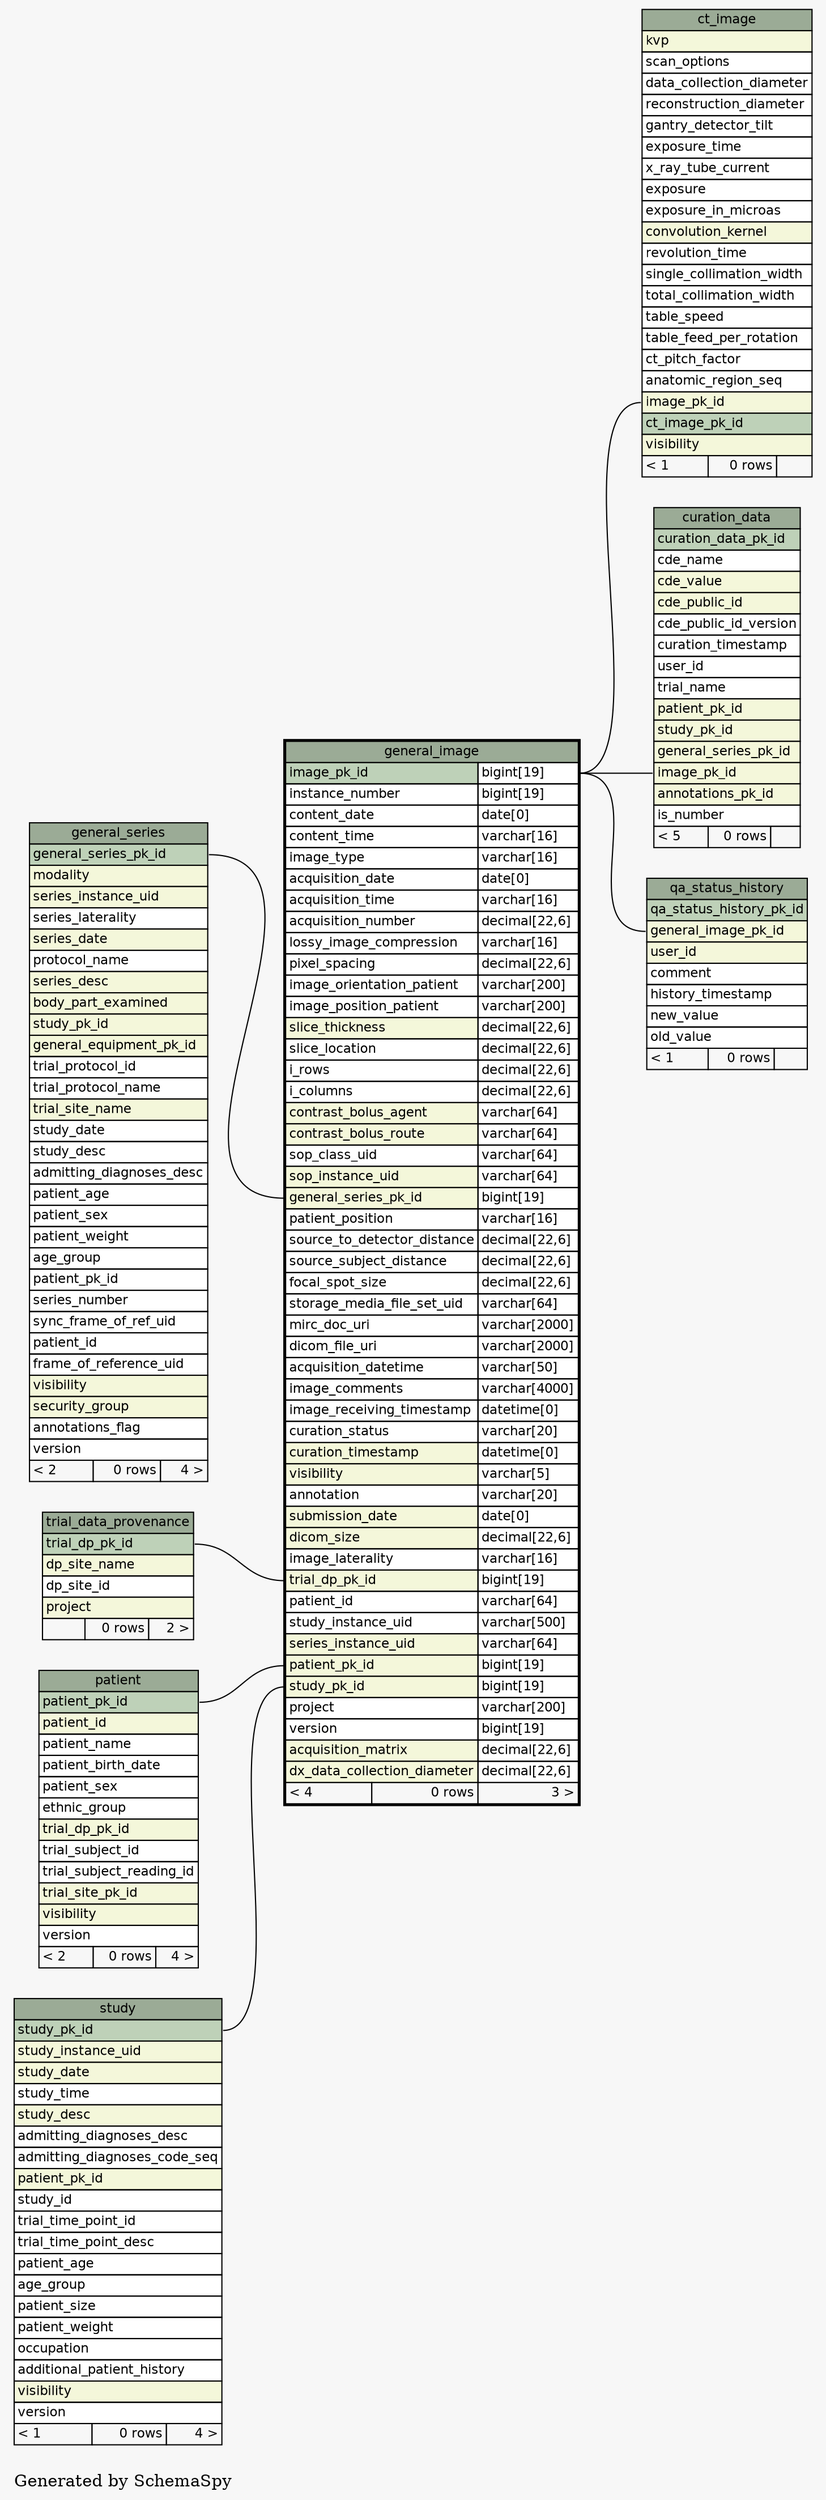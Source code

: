 // dot 2.16.1 on Linux 2.6.25.6-27.fc8
digraph "oneDegreeRelationshipsGraph" {
  graph [
    rankdir="RL"
    bgcolor="#f7f7f7"
    label="\nGenerated by SchemaSpy"
    labeljust="l"
  ];
  node [
    fontname="Helvetica"
    fontsize="11"
    shape="plaintext"
  ];
  edge [
    arrowsize="0.8"
  ];
  "ct_image":"image_pk_id":w -> "general_image":"image_pk_id.type":e [arrowtail=crowtee arrowhead=none];
  "curation_data":"image_pk_id":w -> "general_image":"image_pk_id.type":e [arrowtail=crowodot arrowhead=none];
  "general_image":"general_series_pk_id":w -> "general_series":"general_series_pk_id":e [arrowtail=crowodot arrowhead=none];
  "general_image":"patient_pk_id":w -> "patient":"patient_pk_id":e [arrowtail=crowodot arrowhead=none];
  "general_image":"study_pk_id":w -> "study":"study_pk_id":e [arrowtail=crowodot arrowhead=none];
  "general_image":"trial_dp_pk_id":w -> "trial_data_provenance":"trial_dp_pk_id":e [arrowtail=crowodot arrowhead=none];
  "qa_status_history":"general_image_pk_id":w -> "general_image":"image_pk_id.type":e [arrowtail=crowodot arrowhead=none];
  "ct_image" [
    label=<
    <TABLE BORDER="0" CELLBORDER="1" CELLSPACING="0" BGCOLOR="#ffffff">
      <TR><TD PORT="ct_image.heading" COLSPAN="3" BGCOLOR="#9bab96" ALIGN="CENTER">ct_image</TD></TR>
      <TR><TD PORT="kvp" COLSPAN="3" BGCOLOR="#f4f7da" ALIGN="LEFT">kvp</TD></TR>
      <TR><TD PORT="scan_options" COLSPAN="3" ALIGN="LEFT">scan_options</TD></TR>
      <TR><TD PORT="data_collection_diameter" COLSPAN="3" ALIGN="LEFT">data_collection_diameter</TD></TR>
      <TR><TD PORT="reconstruction_diameter" COLSPAN="3" ALIGN="LEFT">reconstruction_diameter</TD></TR>
      <TR><TD PORT="gantry_detector_tilt" COLSPAN="3" ALIGN="LEFT">gantry_detector_tilt</TD></TR>
      <TR><TD PORT="exposure_time" COLSPAN="3" ALIGN="LEFT">exposure_time</TD></TR>
      <TR><TD PORT="x_ray_tube_current" COLSPAN="3" ALIGN="LEFT">x_ray_tube_current</TD></TR>
      <TR><TD PORT="exposure" COLSPAN="3" ALIGN="LEFT">exposure</TD></TR>
      <TR><TD PORT="exposure_in_microas" COLSPAN="3" ALIGN="LEFT">exposure_in_microas</TD></TR>
      <TR><TD PORT="convolution_kernel" COLSPAN="3" BGCOLOR="#f4f7da" ALIGN="LEFT">convolution_kernel</TD></TR>
      <TR><TD PORT="revolution_time" COLSPAN="3" ALIGN="LEFT">revolution_time</TD></TR>
      <TR><TD PORT="single_collimation_width" COLSPAN="3" ALIGN="LEFT">single_collimation_width</TD></TR>
      <TR><TD PORT="total_collimation_width" COLSPAN="3" ALIGN="LEFT">total_collimation_width</TD></TR>
      <TR><TD PORT="table_speed" COLSPAN="3" ALIGN="LEFT">table_speed</TD></TR>
      <TR><TD PORT="table_feed_per_rotation" COLSPAN="3" ALIGN="LEFT">table_feed_per_rotation</TD></TR>
      <TR><TD PORT="ct_pitch_factor" COLSPAN="3" ALIGN="LEFT">ct_pitch_factor</TD></TR>
      <TR><TD PORT="anatomic_region_seq" COLSPAN="3" ALIGN="LEFT">anatomic_region_seq</TD></TR>
      <TR><TD PORT="image_pk_id" COLSPAN="3" BGCOLOR="#f4f7da" ALIGN="LEFT">image_pk_id</TD></TR>
      <TR><TD PORT="ct_image_pk_id" COLSPAN="3" BGCOLOR="#bed1b8" ALIGN="LEFT">ct_image_pk_id</TD></TR>
      <TR><TD PORT="visibility" COLSPAN="3" BGCOLOR="#f4f7da" ALIGN="LEFT">visibility</TD></TR>
      <TR><TD ALIGN="LEFT" BGCOLOR="#f7f7f7">&lt; 1</TD><TD ALIGN="RIGHT" BGCOLOR="#f7f7f7">0 rows</TD><TD ALIGN="RIGHT" BGCOLOR="#f7f7f7">  </TD></TR>
    </TABLE>>
    URL="ct_image.html#graph"
    tooltip="ct_image"
  ];
  "curation_data" [
    label=<
    <TABLE BORDER="0" CELLBORDER="1" CELLSPACING="0" BGCOLOR="#ffffff">
      <TR><TD PORT="curation_data.heading" COLSPAN="3" BGCOLOR="#9bab96" ALIGN="CENTER">curation_data</TD></TR>
      <TR><TD PORT="curation_data_pk_id" COLSPAN="3" BGCOLOR="#bed1b8" ALIGN="LEFT">curation_data_pk_id</TD></TR>
      <TR><TD PORT="cde_name" COLSPAN="3" ALIGN="LEFT">cde_name</TD></TR>
      <TR><TD PORT="cde_value" COLSPAN="3" BGCOLOR="#f4f7da" ALIGN="LEFT">cde_value</TD></TR>
      <TR><TD PORT="cde_public_id" COLSPAN="3" BGCOLOR="#f4f7da" ALIGN="LEFT">cde_public_id</TD></TR>
      <TR><TD PORT="cde_public_id_version" COLSPAN="3" ALIGN="LEFT">cde_public_id_version</TD></TR>
      <TR><TD PORT="curation_timestamp" COLSPAN="3" ALIGN="LEFT">curation_timestamp</TD></TR>
      <TR><TD PORT="user_id" COLSPAN="3" ALIGN="LEFT">user_id</TD></TR>
      <TR><TD PORT="trial_name" COLSPAN="3" ALIGN="LEFT">trial_name</TD></TR>
      <TR><TD PORT="patient_pk_id" COLSPAN="3" BGCOLOR="#f4f7da" ALIGN="LEFT">patient_pk_id</TD></TR>
      <TR><TD PORT="study_pk_id" COLSPAN="3" BGCOLOR="#f4f7da" ALIGN="LEFT">study_pk_id</TD></TR>
      <TR><TD PORT="general_series_pk_id" COLSPAN="3" BGCOLOR="#f4f7da" ALIGN="LEFT">general_series_pk_id</TD></TR>
      <TR><TD PORT="image_pk_id" COLSPAN="3" BGCOLOR="#f4f7da" ALIGN="LEFT">image_pk_id</TD></TR>
      <TR><TD PORT="annotations_pk_id" COLSPAN="3" BGCOLOR="#f4f7da" ALIGN="LEFT">annotations_pk_id</TD></TR>
      <TR><TD PORT="is_number" COLSPAN="3" ALIGN="LEFT">is_number</TD></TR>
      <TR><TD ALIGN="LEFT" BGCOLOR="#f7f7f7">&lt; 5</TD><TD ALIGN="RIGHT" BGCOLOR="#f7f7f7">0 rows</TD><TD ALIGN="RIGHT" BGCOLOR="#f7f7f7">  </TD></TR>
    </TABLE>>
    URL="curation_data.html#graph"
    tooltip="curation_data"
  ];
  "general_image" [
    label=<
    <TABLE BORDER="2" CELLBORDER="1" CELLSPACING="0" BGCOLOR="#ffffff">
      <TR><TD PORT="general_image.heading" COLSPAN="3" BGCOLOR="#9bab96" ALIGN="CENTER">general_image</TD></TR>
      <TR><TD PORT="image_pk_id" COLSPAN="2" BGCOLOR="#bed1b8" ALIGN="LEFT">image_pk_id</TD><TD PORT="image_pk_id.type" ALIGN="LEFT">bigint[19]</TD></TR>
      <TR><TD PORT="instance_number" COLSPAN="2" ALIGN="LEFT">instance_number</TD><TD PORT="instance_number.type" ALIGN="LEFT">bigint[19]</TD></TR>
      <TR><TD PORT="content_date" COLSPAN="2" ALIGN="LEFT">content_date</TD><TD PORT="content_date.type" ALIGN="LEFT">date[0]</TD></TR>
      <TR><TD PORT="content_time" COLSPAN="2" ALIGN="LEFT">content_time</TD><TD PORT="content_time.type" ALIGN="LEFT">varchar[16]</TD></TR>
      <TR><TD PORT="image_type" COLSPAN="2" ALIGN="LEFT">image_type</TD><TD PORT="image_type.type" ALIGN="LEFT">varchar[16]</TD></TR>
      <TR><TD PORT="acquisition_date" COLSPAN="2" ALIGN="LEFT">acquisition_date</TD><TD PORT="acquisition_date.type" ALIGN="LEFT">date[0]</TD></TR>
      <TR><TD PORT="acquisition_time" COLSPAN="2" ALIGN="LEFT">acquisition_time</TD><TD PORT="acquisition_time.type" ALIGN="LEFT">varchar[16]</TD></TR>
      <TR><TD PORT="acquisition_number" COLSPAN="2" ALIGN="LEFT">acquisition_number</TD><TD PORT="acquisition_number.type" ALIGN="LEFT">decimal[22,6]</TD></TR>
      <TR><TD PORT="lossy_image_compression" COLSPAN="2" ALIGN="LEFT">lossy_image_compression</TD><TD PORT="lossy_image_compression.type" ALIGN="LEFT">varchar[16]</TD></TR>
      <TR><TD PORT="pixel_spacing" COLSPAN="2" ALIGN="LEFT">pixel_spacing</TD><TD PORT="pixel_spacing.type" ALIGN="LEFT">decimal[22,6]</TD></TR>
      <TR><TD PORT="image_orientation_patient" COLSPAN="2" ALIGN="LEFT">image_orientation_patient</TD><TD PORT="image_orientation_patient.type" ALIGN="LEFT">varchar[200]</TD></TR>
      <TR><TD PORT="image_position_patient" COLSPAN="2" ALIGN="LEFT">image_position_patient</TD><TD PORT="image_position_patient.type" ALIGN="LEFT">varchar[200]</TD></TR>
      <TR><TD PORT="slice_thickness" COLSPAN="2" BGCOLOR="#f4f7da" ALIGN="LEFT">slice_thickness</TD><TD PORT="slice_thickness.type" ALIGN="LEFT">decimal[22,6]</TD></TR>
      <TR><TD PORT="slice_location" COLSPAN="2" ALIGN="LEFT">slice_location</TD><TD PORT="slice_location.type" ALIGN="LEFT">decimal[22,6]</TD></TR>
      <TR><TD PORT="i_rows" COLSPAN="2" ALIGN="LEFT">i_rows</TD><TD PORT="i_rows.type" ALIGN="LEFT">decimal[22,6]</TD></TR>
      <TR><TD PORT="i_columns" COLSPAN="2" ALIGN="LEFT">i_columns</TD><TD PORT="i_columns.type" ALIGN="LEFT">decimal[22,6]</TD></TR>
      <TR><TD PORT="contrast_bolus_agent" COLSPAN="2" BGCOLOR="#f4f7da" ALIGN="LEFT">contrast_bolus_agent</TD><TD PORT="contrast_bolus_agent.type" ALIGN="LEFT">varchar[64]</TD></TR>
      <TR><TD PORT="contrast_bolus_route" COLSPAN="2" BGCOLOR="#f4f7da" ALIGN="LEFT">contrast_bolus_route</TD><TD PORT="contrast_bolus_route.type" ALIGN="LEFT">varchar[64]</TD></TR>
      <TR><TD PORT="sop_class_uid" COLSPAN="2" ALIGN="LEFT">sop_class_uid</TD><TD PORT="sop_class_uid.type" ALIGN="LEFT">varchar[64]</TD></TR>
      <TR><TD PORT="sop_instance_uid" COLSPAN="2" BGCOLOR="#f4f7da" ALIGN="LEFT">sop_instance_uid</TD><TD PORT="sop_instance_uid.type" ALIGN="LEFT">varchar[64]</TD></TR>
      <TR><TD PORT="general_series_pk_id" COLSPAN="2" BGCOLOR="#f4f7da" ALIGN="LEFT">general_series_pk_id</TD><TD PORT="general_series_pk_id.type" ALIGN="LEFT">bigint[19]</TD></TR>
      <TR><TD PORT="patient_position" COLSPAN="2" ALIGN="LEFT">patient_position</TD><TD PORT="patient_position.type" ALIGN="LEFT">varchar[16]</TD></TR>
      <TR><TD PORT="source_to_detector_distance" COLSPAN="2" ALIGN="LEFT">source_to_detector_distance</TD><TD PORT="source_to_detector_distance.type" ALIGN="LEFT">decimal[22,6]</TD></TR>
      <TR><TD PORT="source_subject_distance" COLSPAN="2" ALIGN="LEFT">source_subject_distance</TD><TD PORT="source_subject_distance.type" ALIGN="LEFT">decimal[22,6]</TD></TR>
      <TR><TD PORT="focal_spot_size" COLSPAN="2" ALIGN="LEFT">focal_spot_size</TD><TD PORT="focal_spot_size.type" ALIGN="LEFT">decimal[22,6]</TD></TR>
      <TR><TD PORT="storage_media_file_set_uid" COLSPAN="2" ALIGN="LEFT">storage_media_file_set_uid</TD><TD PORT="storage_media_file_set_uid.type" ALIGN="LEFT">varchar[64]</TD></TR>
      <TR><TD PORT="mirc_doc_uri" COLSPAN="2" ALIGN="LEFT">mirc_doc_uri</TD><TD PORT="mirc_doc_uri.type" ALIGN="LEFT">varchar[2000]</TD></TR>
      <TR><TD PORT="dicom_file_uri" COLSPAN="2" ALIGN="LEFT">dicom_file_uri</TD><TD PORT="dicom_file_uri.type" ALIGN="LEFT">varchar[2000]</TD></TR>
      <TR><TD PORT="acquisition_datetime" COLSPAN="2" ALIGN="LEFT">acquisition_datetime</TD><TD PORT="acquisition_datetime.type" ALIGN="LEFT">varchar[50]</TD></TR>
      <TR><TD PORT="image_comments" COLSPAN="2" ALIGN="LEFT">image_comments</TD><TD PORT="image_comments.type" ALIGN="LEFT">varchar[4000]</TD></TR>
      <TR><TD PORT="image_receiving_timestamp" COLSPAN="2" ALIGN="LEFT">image_receiving_timestamp</TD><TD PORT="image_receiving_timestamp.type" ALIGN="LEFT">datetime[0]</TD></TR>
      <TR><TD PORT="curation_status" COLSPAN="2" ALIGN="LEFT">curation_status</TD><TD PORT="curation_status.type" ALIGN="LEFT">varchar[20]</TD></TR>
      <TR><TD PORT="curation_timestamp" COLSPAN="2" BGCOLOR="#f4f7da" ALIGN="LEFT">curation_timestamp</TD><TD PORT="curation_timestamp.type" ALIGN="LEFT">datetime[0]</TD></TR>
      <TR><TD PORT="visibility" COLSPAN="2" BGCOLOR="#f4f7da" ALIGN="LEFT">visibility</TD><TD PORT="visibility.type" ALIGN="LEFT">varchar[5]</TD></TR>
      <TR><TD PORT="annotation" COLSPAN="2" ALIGN="LEFT">annotation</TD><TD PORT="annotation.type" ALIGN="LEFT">varchar[20]</TD></TR>
      <TR><TD PORT="submission_date" COLSPAN="2" BGCOLOR="#f4f7da" ALIGN="LEFT">submission_date</TD><TD PORT="submission_date.type" ALIGN="LEFT">date[0]</TD></TR>
      <TR><TD PORT="dicom_size" COLSPAN="2" BGCOLOR="#f4f7da" ALIGN="LEFT">dicom_size</TD><TD PORT="dicom_size.type" ALIGN="LEFT">decimal[22,6]</TD></TR>
      <TR><TD PORT="image_laterality" COLSPAN="2" ALIGN="LEFT">image_laterality</TD><TD PORT="image_laterality.type" ALIGN="LEFT">varchar[16]</TD></TR>
      <TR><TD PORT="trial_dp_pk_id" COLSPAN="2" BGCOLOR="#f4f7da" ALIGN="LEFT">trial_dp_pk_id</TD><TD PORT="trial_dp_pk_id.type" ALIGN="LEFT">bigint[19]</TD></TR>
      <TR><TD PORT="patient_id" COLSPAN="2" ALIGN="LEFT">patient_id</TD><TD PORT="patient_id.type" ALIGN="LEFT">varchar[64]</TD></TR>
      <TR><TD PORT="study_instance_uid" COLSPAN="2" ALIGN="LEFT">study_instance_uid</TD><TD PORT="study_instance_uid.type" ALIGN="LEFT">varchar[500]</TD></TR>
      <TR><TD PORT="series_instance_uid" COLSPAN="2" BGCOLOR="#f4f7da" ALIGN="LEFT">series_instance_uid</TD><TD PORT="series_instance_uid.type" ALIGN="LEFT">varchar[64]</TD></TR>
      <TR><TD PORT="patient_pk_id" COLSPAN="2" BGCOLOR="#f4f7da" ALIGN="LEFT">patient_pk_id</TD><TD PORT="patient_pk_id.type" ALIGN="LEFT">bigint[19]</TD></TR>
      <TR><TD PORT="study_pk_id" COLSPAN="2" BGCOLOR="#f4f7da" ALIGN="LEFT">study_pk_id</TD><TD PORT="study_pk_id.type" ALIGN="LEFT">bigint[19]</TD></TR>
      <TR><TD PORT="project" COLSPAN="2" ALIGN="LEFT">project</TD><TD PORT="project.type" ALIGN="LEFT">varchar[200]</TD></TR>
      <TR><TD PORT="version" COLSPAN="2" ALIGN="LEFT">version</TD><TD PORT="version.type" ALIGN="LEFT">bigint[19]</TD></TR>
      <TR><TD PORT="acquisition_matrix" COLSPAN="2" BGCOLOR="#f4f7da" ALIGN="LEFT">acquisition_matrix</TD><TD PORT="acquisition_matrix.type" ALIGN="LEFT">decimal[22,6]</TD></TR>
      <TR><TD PORT="dx_data_collection_diameter" COLSPAN="2" BGCOLOR="#f4f7da" ALIGN="LEFT">dx_data_collection_diameter</TD><TD PORT="dx_data_collection_diameter.type" ALIGN="LEFT">decimal[22,6]</TD></TR>
      <TR><TD ALIGN="LEFT" BGCOLOR="#f7f7f7">&lt; 4</TD><TD ALIGN="RIGHT" BGCOLOR="#f7f7f7">0 rows</TD><TD ALIGN="RIGHT" BGCOLOR="#f7f7f7">3 &gt;</TD></TR>
    </TABLE>>
    URL="general_image.html#"
    tooltip="general_image"
  ];
  "general_series" [
    label=<
    <TABLE BORDER="0" CELLBORDER="1" CELLSPACING="0" BGCOLOR="#ffffff">
      <TR><TD PORT="general_series.heading" COLSPAN="3" BGCOLOR="#9bab96" ALIGN="CENTER">general_series</TD></TR>
      <TR><TD PORT="general_series_pk_id" COLSPAN="3" BGCOLOR="#bed1b8" ALIGN="LEFT">general_series_pk_id</TD></TR>
      <TR><TD PORT="modality" COLSPAN="3" BGCOLOR="#f4f7da" ALIGN="LEFT">modality</TD></TR>
      <TR><TD PORT="series_instance_uid" COLSPAN="3" BGCOLOR="#f4f7da" ALIGN="LEFT">series_instance_uid</TD></TR>
      <TR><TD PORT="series_laterality" COLSPAN="3" ALIGN="LEFT">series_laterality</TD></TR>
      <TR><TD PORT="series_date" COLSPAN="3" BGCOLOR="#f4f7da" ALIGN="LEFT">series_date</TD></TR>
      <TR><TD PORT="protocol_name" COLSPAN="3" ALIGN="LEFT">protocol_name</TD></TR>
      <TR><TD PORT="series_desc" COLSPAN="3" BGCOLOR="#f4f7da" ALIGN="LEFT">series_desc</TD></TR>
      <TR><TD PORT="body_part_examined" COLSPAN="3" BGCOLOR="#f4f7da" ALIGN="LEFT">body_part_examined</TD></TR>
      <TR><TD PORT="study_pk_id" COLSPAN="3" BGCOLOR="#f4f7da" ALIGN="LEFT">study_pk_id</TD></TR>
      <TR><TD PORT="general_equipment_pk_id" COLSPAN="3" BGCOLOR="#f4f7da" ALIGN="LEFT">general_equipment_pk_id</TD></TR>
      <TR><TD PORT="trial_protocol_id" COLSPAN="3" ALIGN="LEFT">trial_protocol_id</TD></TR>
      <TR><TD PORT="trial_protocol_name" COLSPAN="3" ALIGN="LEFT">trial_protocol_name</TD></TR>
      <TR><TD PORT="trial_site_name" COLSPAN="3" BGCOLOR="#f4f7da" ALIGN="LEFT">trial_site_name</TD></TR>
      <TR><TD PORT="study_date" COLSPAN="3" ALIGN="LEFT">study_date</TD></TR>
      <TR><TD PORT="study_desc" COLSPAN="3" ALIGN="LEFT">study_desc</TD></TR>
      <TR><TD PORT="admitting_diagnoses_desc" COLSPAN="3" ALIGN="LEFT">admitting_diagnoses_desc</TD></TR>
      <TR><TD PORT="patient_age" COLSPAN="3" ALIGN="LEFT">patient_age</TD></TR>
      <TR><TD PORT="patient_sex" COLSPAN="3" ALIGN="LEFT">patient_sex</TD></TR>
      <TR><TD PORT="patient_weight" COLSPAN="3" ALIGN="LEFT">patient_weight</TD></TR>
      <TR><TD PORT="age_group" COLSPAN="3" ALIGN="LEFT">age_group</TD></TR>
      <TR><TD PORT="patient_pk_id" COLSPAN="3" ALIGN="LEFT">patient_pk_id</TD></TR>
      <TR><TD PORT="series_number" COLSPAN="3" ALIGN="LEFT">series_number</TD></TR>
      <TR><TD PORT="sync_frame_of_ref_uid" COLSPAN="3" ALIGN="LEFT">sync_frame_of_ref_uid</TD></TR>
      <TR><TD PORT="patient_id" COLSPAN="3" ALIGN="LEFT">patient_id</TD></TR>
      <TR><TD PORT="frame_of_reference_uid" COLSPAN="3" ALIGN="LEFT">frame_of_reference_uid</TD></TR>
      <TR><TD PORT="visibility" COLSPAN="3" BGCOLOR="#f4f7da" ALIGN="LEFT">visibility</TD></TR>
      <TR><TD PORT="security_group" COLSPAN="3" BGCOLOR="#f4f7da" ALIGN="LEFT">security_group</TD></TR>
      <TR><TD PORT="annotations_flag" COLSPAN="3" ALIGN="LEFT">annotations_flag</TD></TR>
      <TR><TD PORT="version" COLSPAN="3" ALIGN="LEFT">version</TD></TR>
      <TR><TD ALIGN="LEFT" BGCOLOR="#f7f7f7">&lt; 2</TD><TD ALIGN="RIGHT" BGCOLOR="#f7f7f7">0 rows</TD><TD ALIGN="RIGHT" BGCOLOR="#f7f7f7">4 &gt;</TD></TR>
    </TABLE>>
    URL="general_series.html#graph"
    tooltip="general_series"
  ];
  "patient" [
    label=<
    <TABLE BORDER="0" CELLBORDER="1" CELLSPACING="0" BGCOLOR="#ffffff">
      <TR><TD PORT="patient.heading" COLSPAN="3" BGCOLOR="#9bab96" ALIGN="CENTER">patient</TD></TR>
      <TR><TD PORT="patient_pk_id" COLSPAN="3" BGCOLOR="#bed1b8" ALIGN="LEFT">patient_pk_id</TD></TR>
      <TR><TD PORT="patient_id" COLSPAN="3" BGCOLOR="#f4f7da" ALIGN="LEFT">patient_id</TD></TR>
      <TR><TD PORT="patient_name" COLSPAN="3" ALIGN="LEFT">patient_name</TD></TR>
      <TR><TD PORT="patient_birth_date" COLSPAN="3" ALIGN="LEFT">patient_birth_date</TD></TR>
      <TR><TD PORT="patient_sex" COLSPAN="3" ALIGN="LEFT">patient_sex</TD></TR>
      <TR><TD PORT="ethnic_group" COLSPAN="3" ALIGN="LEFT">ethnic_group</TD></TR>
      <TR><TD PORT="trial_dp_pk_id" COLSPAN="3" BGCOLOR="#f4f7da" ALIGN="LEFT">trial_dp_pk_id</TD></TR>
      <TR><TD PORT="trial_subject_id" COLSPAN="3" ALIGN="LEFT">trial_subject_id</TD></TR>
      <TR><TD PORT="trial_subject_reading_id" COLSPAN="3" ALIGN="LEFT">trial_subject_reading_id</TD></TR>
      <TR><TD PORT="trial_site_pk_id" COLSPAN="3" BGCOLOR="#f4f7da" ALIGN="LEFT">trial_site_pk_id</TD></TR>
      <TR><TD PORT="visibility" COLSPAN="3" BGCOLOR="#f4f7da" ALIGN="LEFT">visibility</TD></TR>
      <TR><TD PORT="version" COLSPAN="3" ALIGN="LEFT">version</TD></TR>
      <TR><TD ALIGN="LEFT" BGCOLOR="#f7f7f7">&lt; 2</TD><TD ALIGN="RIGHT" BGCOLOR="#f7f7f7">0 rows</TD><TD ALIGN="RIGHT" BGCOLOR="#f7f7f7">4 &gt;</TD></TR>
    </TABLE>>
    URL="patient.html#graph"
    tooltip="patient"
  ];
  "qa_status_history" [
    label=<
    <TABLE BORDER="0" CELLBORDER="1" CELLSPACING="0" BGCOLOR="#ffffff">
      <TR><TD PORT="qa_status_history.heading" COLSPAN="3" BGCOLOR="#9bab96" ALIGN="CENTER">qa_status_history</TD></TR>
      <TR><TD PORT="qa_status_history_pk_id" COLSPAN="3" BGCOLOR="#bed1b8" ALIGN="LEFT">qa_status_history_pk_id</TD></TR>
      <TR><TD PORT="general_image_pk_id" COLSPAN="3" BGCOLOR="#f4f7da" ALIGN="LEFT">general_image_pk_id</TD></TR>
      <TR><TD PORT="user_id" COLSPAN="3" BGCOLOR="#f4f7da" ALIGN="LEFT">user_id</TD></TR>
      <TR><TD PORT="comment" COLSPAN="3" ALIGN="LEFT">comment</TD></TR>
      <TR><TD PORT="history_timestamp" COLSPAN="3" ALIGN="LEFT">history_timestamp</TD></TR>
      <TR><TD PORT="new_value" COLSPAN="3" ALIGN="LEFT">new_value</TD></TR>
      <TR><TD PORT="old_value" COLSPAN="3" ALIGN="LEFT">old_value</TD></TR>
      <TR><TD ALIGN="LEFT" BGCOLOR="#f7f7f7">&lt; 1</TD><TD ALIGN="RIGHT" BGCOLOR="#f7f7f7">0 rows</TD><TD ALIGN="RIGHT" BGCOLOR="#f7f7f7">  </TD></TR>
    </TABLE>>
    URL="qa_status_history.html#graph"
    tooltip="qa_status_history"
  ];
  "study" [
    label=<
    <TABLE BORDER="0" CELLBORDER="1" CELLSPACING="0" BGCOLOR="#ffffff">
      <TR><TD PORT="study.heading" COLSPAN="3" BGCOLOR="#9bab96" ALIGN="CENTER">study</TD></TR>
      <TR><TD PORT="study_pk_id" COLSPAN="3" BGCOLOR="#bed1b8" ALIGN="LEFT">study_pk_id</TD></TR>
      <TR><TD PORT="study_instance_uid" COLSPAN="3" BGCOLOR="#f4f7da" ALIGN="LEFT">study_instance_uid</TD></TR>
      <TR><TD PORT="study_date" COLSPAN="3" BGCOLOR="#f4f7da" ALIGN="LEFT">study_date</TD></TR>
      <TR><TD PORT="study_time" COLSPAN="3" ALIGN="LEFT">study_time</TD></TR>
      <TR><TD PORT="study_desc" COLSPAN="3" BGCOLOR="#f4f7da" ALIGN="LEFT">study_desc</TD></TR>
      <TR><TD PORT="admitting_diagnoses_desc" COLSPAN="3" ALIGN="LEFT">admitting_diagnoses_desc</TD></TR>
      <TR><TD PORT="admitting_diagnoses_code_seq" COLSPAN="3" ALIGN="LEFT">admitting_diagnoses_code_seq</TD></TR>
      <TR><TD PORT="patient_pk_id" COLSPAN="3" BGCOLOR="#f4f7da" ALIGN="LEFT">patient_pk_id</TD></TR>
      <TR><TD PORT="study_id" COLSPAN="3" ALIGN="LEFT">study_id</TD></TR>
      <TR><TD PORT="trial_time_point_id" COLSPAN="3" ALIGN="LEFT">trial_time_point_id</TD></TR>
      <TR><TD PORT="trial_time_point_desc" COLSPAN="3" ALIGN="LEFT">trial_time_point_desc</TD></TR>
      <TR><TD PORT="patient_age" COLSPAN="3" ALIGN="LEFT">patient_age</TD></TR>
      <TR><TD PORT="age_group" COLSPAN="3" ALIGN="LEFT">age_group</TD></TR>
      <TR><TD PORT="patient_size" COLSPAN="3" ALIGN="LEFT">patient_size</TD></TR>
      <TR><TD PORT="patient_weight" COLSPAN="3" ALIGN="LEFT">patient_weight</TD></TR>
      <TR><TD PORT="occupation" COLSPAN="3" ALIGN="LEFT">occupation</TD></TR>
      <TR><TD PORT="additional_patient_history" COLSPAN="3" ALIGN="LEFT">additional_patient_history</TD></TR>
      <TR><TD PORT="visibility" COLSPAN="3" BGCOLOR="#f4f7da" ALIGN="LEFT">visibility</TD></TR>
      <TR><TD PORT="version" COLSPAN="3" ALIGN="LEFT">version</TD></TR>
      <TR><TD ALIGN="LEFT" BGCOLOR="#f7f7f7">&lt; 1</TD><TD ALIGN="RIGHT" BGCOLOR="#f7f7f7">0 rows</TD><TD ALIGN="RIGHT" BGCOLOR="#f7f7f7">4 &gt;</TD></TR>
    </TABLE>>
    URL="study.html#graph"
    tooltip="study"
  ];
  "trial_data_provenance" [
    label=<
    <TABLE BORDER="0" CELLBORDER="1" CELLSPACING="0" BGCOLOR="#ffffff">
      <TR><TD PORT="trial_data_provenance.heading" COLSPAN="3" BGCOLOR="#9bab96" ALIGN="CENTER">trial_data_provenance</TD></TR>
      <TR><TD PORT="trial_dp_pk_id" COLSPAN="3" BGCOLOR="#bed1b8" ALIGN="LEFT">trial_dp_pk_id</TD></TR>
      <TR><TD PORT="dp_site_name" COLSPAN="3" BGCOLOR="#f4f7da" ALIGN="LEFT">dp_site_name</TD></TR>
      <TR><TD PORT="dp_site_id" COLSPAN="3" ALIGN="LEFT">dp_site_id</TD></TR>
      <TR><TD PORT="project" COLSPAN="3" BGCOLOR="#f4f7da" ALIGN="LEFT">project</TD></TR>
      <TR><TD ALIGN="LEFT" BGCOLOR="#f7f7f7">  </TD><TD ALIGN="RIGHT" BGCOLOR="#f7f7f7">0 rows</TD><TD ALIGN="RIGHT" BGCOLOR="#f7f7f7">2 &gt;</TD></TR>
    </TABLE>>
    URL="trial_data_provenance.html#graph"
    tooltip="trial_data_provenance"
  ];
}
